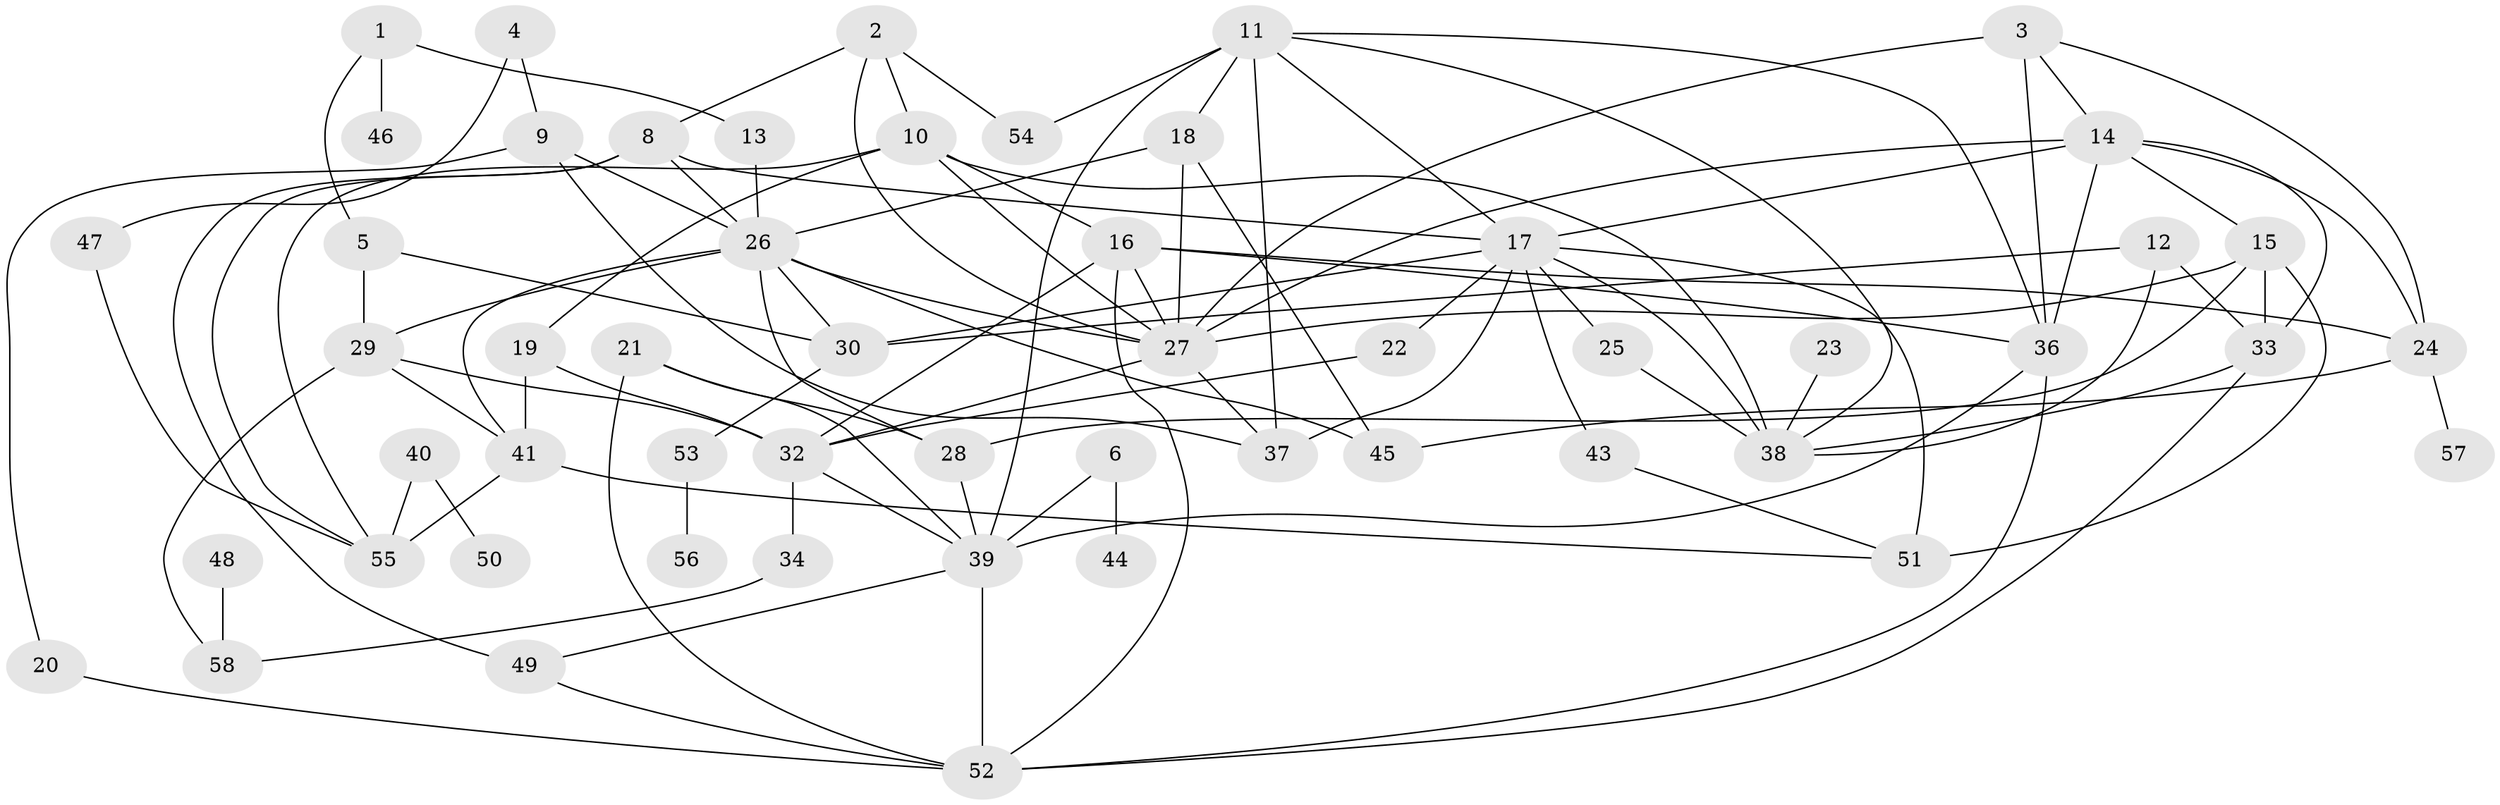 // original degree distribution, {3: 0.2608695652173913, 4: 0.13043478260869565, 2: 0.2608695652173913, 1: 0.1565217391304348, 0: 0.02608695652173913, 5: 0.11304347826086956, 8: 0.008695652173913044, 6: 0.02608695652173913, 7: 0.008695652173913044, 10: 0.008695652173913044}
// Generated by graph-tools (version 1.1) at 2025/33/03/09/25 02:33:37]
// undirected, 54 vertices, 107 edges
graph export_dot {
graph [start="1"]
  node [color=gray90,style=filled];
  1;
  2;
  3;
  4;
  5;
  6;
  8;
  9;
  10;
  11;
  12;
  13;
  14;
  15;
  16;
  17;
  18;
  19;
  20;
  21;
  22;
  23;
  24;
  25;
  26;
  27;
  28;
  29;
  30;
  32;
  33;
  34;
  36;
  37;
  38;
  39;
  40;
  41;
  43;
  44;
  45;
  46;
  47;
  48;
  49;
  50;
  51;
  52;
  53;
  54;
  55;
  56;
  57;
  58;
  1 -- 5 [weight=1.0];
  1 -- 13 [weight=1.0];
  1 -- 46 [weight=1.0];
  2 -- 8 [weight=1.0];
  2 -- 10 [weight=1.0];
  2 -- 27 [weight=1.0];
  2 -- 54 [weight=1.0];
  3 -- 14 [weight=1.0];
  3 -- 24 [weight=1.0];
  3 -- 27 [weight=1.0];
  3 -- 36 [weight=2.0];
  4 -- 9 [weight=1.0];
  4 -- 47 [weight=1.0];
  5 -- 29 [weight=1.0];
  5 -- 30 [weight=1.0];
  6 -- 39 [weight=1.0];
  6 -- 44 [weight=1.0];
  8 -- 17 [weight=1.0];
  8 -- 26 [weight=1.0];
  8 -- 49 [weight=1.0];
  8 -- 55 [weight=1.0];
  9 -- 20 [weight=1.0];
  9 -- 26 [weight=1.0];
  9 -- 37 [weight=1.0];
  10 -- 16 [weight=1.0];
  10 -- 19 [weight=1.0];
  10 -- 27 [weight=1.0];
  10 -- 38 [weight=1.0];
  10 -- 55 [weight=1.0];
  11 -- 17 [weight=1.0];
  11 -- 18 [weight=2.0];
  11 -- 36 [weight=1.0];
  11 -- 37 [weight=1.0];
  11 -- 38 [weight=1.0];
  11 -- 39 [weight=1.0];
  11 -- 54 [weight=1.0];
  12 -- 30 [weight=1.0];
  12 -- 33 [weight=1.0];
  12 -- 38 [weight=1.0];
  13 -- 26 [weight=1.0];
  14 -- 15 [weight=1.0];
  14 -- 17 [weight=1.0];
  14 -- 24 [weight=1.0];
  14 -- 27 [weight=1.0];
  14 -- 33 [weight=1.0];
  14 -- 36 [weight=1.0];
  15 -- 27 [weight=1.0];
  15 -- 28 [weight=1.0];
  15 -- 33 [weight=1.0];
  15 -- 51 [weight=1.0];
  16 -- 24 [weight=2.0];
  16 -- 27 [weight=1.0];
  16 -- 32 [weight=1.0];
  16 -- 36 [weight=1.0];
  16 -- 52 [weight=1.0];
  17 -- 22 [weight=1.0];
  17 -- 25 [weight=1.0];
  17 -- 30 [weight=2.0];
  17 -- 37 [weight=1.0];
  17 -- 38 [weight=1.0];
  17 -- 43 [weight=1.0];
  17 -- 51 [weight=2.0];
  18 -- 26 [weight=1.0];
  18 -- 27 [weight=1.0];
  18 -- 45 [weight=1.0];
  19 -- 32 [weight=1.0];
  19 -- 41 [weight=1.0];
  20 -- 52 [weight=1.0];
  21 -- 28 [weight=1.0];
  21 -- 39 [weight=1.0];
  21 -- 52 [weight=1.0];
  22 -- 32 [weight=1.0];
  23 -- 38 [weight=1.0];
  24 -- 45 [weight=1.0];
  24 -- 57 [weight=1.0];
  25 -- 38 [weight=1.0];
  26 -- 27 [weight=1.0];
  26 -- 28 [weight=1.0];
  26 -- 29 [weight=1.0];
  26 -- 30 [weight=1.0];
  26 -- 41 [weight=1.0];
  26 -- 45 [weight=1.0];
  27 -- 32 [weight=1.0];
  27 -- 37 [weight=1.0];
  28 -- 39 [weight=1.0];
  29 -- 32 [weight=1.0];
  29 -- 41 [weight=1.0];
  29 -- 58 [weight=1.0];
  30 -- 53 [weight=1.0];
  32 -- 34 [weight=1.0];
  32 -- 39 [weight=1.0];
  33 -- 38 [weight=1.0];
  33 -- 52 [weight=1.0];
  34 -- 58 [weight=1.0];
  36 -- 39 [weight=2.0];
  36 -- 52 [weight=1.0];
  39 -- 49 [weight=1.0];
  39 -- 52 [weight=1.0];
  40 -- 50 [weight=1.0];
  40 -- 55 [weight=1.0];
  41 -- 51 [weight=1.0];
  41 -- 55 [weight=1.0];
  43 -- 51 [weight=1.0];
  47 -- 55 [weight=1.0];
  48 -- 58 [weight=1.0];
  49 -- 52 [weight=1.0];
  53 -- 56 [weight=1.0];
}
